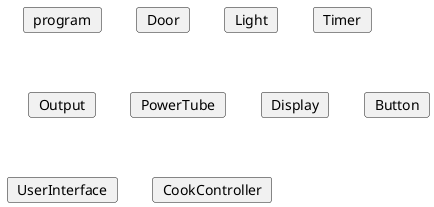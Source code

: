 
@startuml

card program        

card Door
card Light
card Timer
card Output 
card PowerTube
card Display
card Button

card UserInterface
card CookController



'Relations:
'program --> controller


@enduml